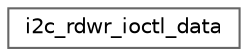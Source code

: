 digraph "Graphical Class Hierarchy"
{
 // LATEX_PDF_SIZE
  bgcolor="transparent";
  edge [fontname=Helvetica,fontsize=10,labelfontname=Helvetica,labelfontsize=10];
  node [fontname=Helvetica,fontsize=10,shape=box,height=0.2,width=0.4];
  rankdir="LR";
  Node0 [id="Node000000",label="i2c_rdwr_ioctl_data",height=0.2,width=0.4,color="grey40", fillcolor="white", style="filled",URL="$structi2c__rdwr__ioctl__data.html",tooltip=" "];
}

